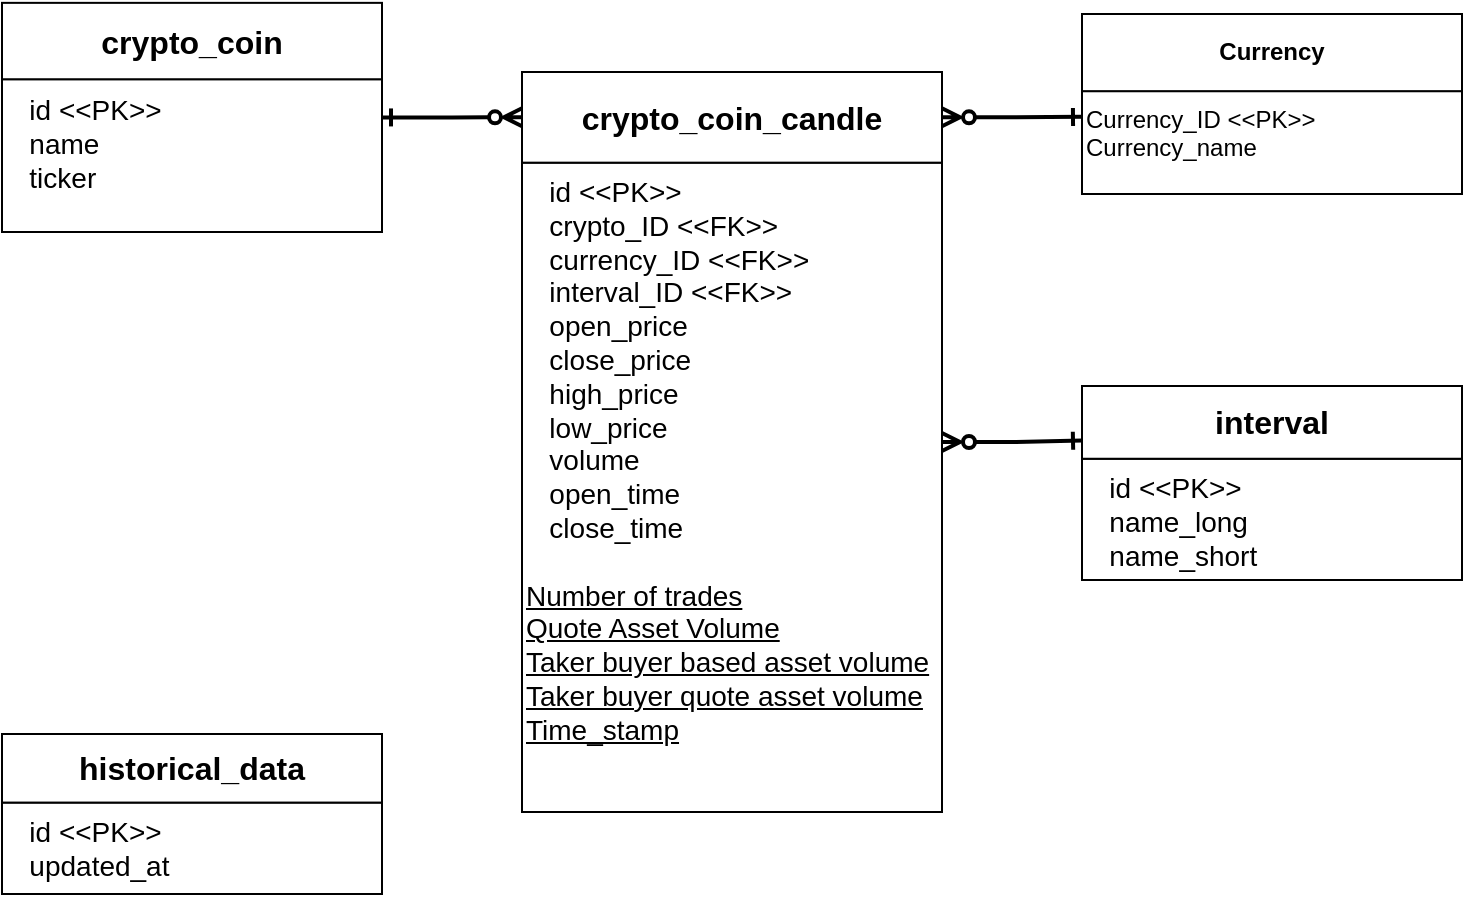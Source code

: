 <mxfile version="27.1.1" pages="4">
  <diagram name="DB" id="RP7NdtQAlVJzLvOLPgYq">
    <mxGraphModel dx="1126" dy="743" grid="1" gridSize="10" guides="1" tooltips="1" connect="1" arrows="1" fold="1" page="1" pageScale="1" pageWidth="850" pageHeight="1100" math="0" shadow="0">
      <root>
        <mxCell id="0" />
        <mxCell id="1" parent="0" />
        <mxCell id="9Vz1PJ25cp8Tzlcrsaui-2" value="" style="group;movable=1;resizable=1;rotatable=1;deletable=1;editable=1;locked=0;connectable=1;fontSize=14;" parent="1" vertex="1" connectable="0">
          <mxGeometry x="60" y="74.43" width="190" height="114.57" as="geometry" />
        </mxCell>
        <mxCell id="9Vz1PJ25cp8Tzlcrsaui-3" value="&lt;div&gt;&amp;nbsp; &amp;nbsp;id &amp;lt;&amp;lt;PK&amp;gt;&amp;gt;&lt;/div&gt;&lt;div&gt;&amp;nbsp; &amp;nbsp;name&lt;/div&gt;&lt;div&gt;&amp;nbsp; &amp;nbsp;ticker&lt;/div&gt;&lt;div&gt;&lt;br&gt;&lt;/div&gt;" style="whiteSpace=wrap;html=1;verticalAlign=top;align=left;movable=1;resizable=1;rotatable=1;deletable=1;editable=1;locked=0;connectable=1;fontSize=14;" parent="9Vz1PJ25cp8Tzlcrsaui-2" vertex="1">
          <mxGeometry y="38.19" width="190" height="76.38" as="geometry" />
        </mxCell>
        <mxCell id="9Vz1PJ25cp8Tzlcrsaui-4" value="&lt;span&gt;crypto_coin&lt;/span&gt;" style="rounded=0;whiteSpace=wrap;html=1;movable=1;resizable=1;rotatable=1;deletable=1;editable=1;locked=0;connectable=1;fontSize=16;fontStyle=1" parent="9Vz1PJ25cp8Tzlcrsaui-2" vertex="1">
          <mxGeometry width="190" height="38.19" as="geometry" />
        </mxCell>
        <mxCell id="9Vz1PJ25cp8Tzlcrsaui-5" style="edgeStyle=orthogonalEdgeStyle;rounded=0;orthogonalLoop=1;jettySize=auto;html=1;exitX=0.5;exitY=1;exitDx=0;exitDy=0;" parent="9Vz1PJ25cp8Tzlcrsaui-2" source="9Vz1PJ25cp8Tzlcrsaui-3" target="9Vz1PJ25cp8Tzlcrsaui-3" edge="1">
          <mxGeometry relative="1" as="geometry" />
        </mxCell>
        <mxCell id="9Vz1PJ25cp8Tzlcrsaui-6" value="" style="group;movable=1;resizable=1;rotatable=1;deletable=1;editable=1;locked=0;connectable=1;" parent="1" vertex="1" connectable="0">
          <mxGeometry x="600" y="80" width="190" height="90" as="geometry" />
        </mxCell>
        <mxCell id="9Vz1PJ25cp8Tzlcrsaui-7" value="&lt;div&gt;Currency_ID &amp;lt;&amp;lt;PK&amp;gt;&amp;gt;&lt;/div&gt;&lt;div&gt;Currency_name&lt;/div&gt;" style="whiteSpace=wrap;html=1;verticalAlign=top;align=left;movable=1;resizable=1;rotatable=1;deletable=1;editable=1;locked=0;connectable=1;" parent="9Vz1PJ25cp8Tzlcrsaui-6" vertex="1">
          <mxGeometry y="38.571" width="190" height="51.429" as="geometry" />
        </mxCell>
        <mxCell id="9Vz1PJ25cp8Tzlcrsaui-8" value="&lt;b&gt;Currency&lt;/b&gt;" style="rounded=0;whiteSpace=wrap;html=1;movable=1;resizable=1;rotatable=1;deletable=1;editable=1;locked=0;connectable=1;" parent="9Vz1PJ25cp8Tzlcrsaui-6" vertex="1">
          <mxGeometry width="190" height="38.571" as="geometry" />
        </mxCell>
        <mxCell id="9Vz1PJ25cp8Tzlcrsaui-9" style="edgeStyle=orthogonalEdgeStyle;rounded=0;orthogonalLoop=1;jettySize=auto;html=1;exitX=0.5;exitY=1;exitDx=0;exitDy=0;" parent="9Vz1PJ25cp8Tzlcrsaui-6" source="9Vz1PJ25cp8Tzlcrsaui-7" target="9Vz1PJ25cp8Tzlcrsaui-7" edge="1">
          <mxGeometry relative="1" as="geometry" />
        </mxCell>
        <mxCell id="9Vz1PJ25cp8Tzlcrsaui-26" style="edgeStyle=orthogonalEdgeStyle;rounded=0;orthogonalLoop=1;jettySize=auto;html=1;entryX=0;entryY=0.25;entryDx=0;entryDy=0;strokeWidth=2;startArrow=ERzeroToMany;startFill=0;endArrow=ERone;endFill=0;" parent="1" source="9Vz1PJ25cp8Tzlcrsaui-16" target="9Vz1PJ25cp8Tzlcrsaui-7" edge="1">
          <mxGeometry relative="1" as="geometry" />
        </mxCell>
        <mxCell id="9Vz1PJ25cp8Tzlcrsaui-14" value="" style="group;movable=1;resizable=1;rotatable=1;deletable=1;editable=1;locked=0;connectable=1;fontSize=15;" parent="1" vertex="1" connectable="0">
          <mxGeometry x="320" y="109" width="210" height="370" as="geometry" />
        </mxCell>
        <mxCell id="9Vz1PJ25cp8Tzlcrsaui-15" value="&lt;div&gt;&amp;nbsp; &amp;nbsp;id &amp;lt;&amp;lt;PK&amp;gt;&amp;gt;&lt;/div&gt;&lt;div&gt;&amp;nbsp; &amp;nbsp;crypto_ID &amp;lt;&amp;lt;FK&amp;gt;&amp;gt;&lt;/div&gt;&lt;div&gt;&amp;nbsp; &amp;nbsp;currency_ID &amp;lt;&amp;lt;FK&amp;gt;&amp;gt;&lt;/div&gt;&lt;div&gt;&lt;span style=&quot;background-color: transparent; color: light-dark(rgb(0, 0, 0), rgb(255, 255, 255));&quot;&gt;&amp;nbsp; &amp;nbsp;interval_ID &amp;lt;&amp;lt;FK&amp;gt;&amp;gt;&lt;/span&gt;&lt;/div&gt;&lt;div&gt;&amp;nbsp; &amp;nbsp;open_price&lt;/div&gt;&lt;div&gt;&amp;nbsp; &amp;nbsp;close_price&lt;/div&gt;&lt;div&gt;&amp;nbsp; &amp;nbsp;high_price&lt;/div&gt;&lt;div&gt;&amp;nbsp; &amp;nbsp;low_price&lt;/div&gt;&lt;div&gt;&amp;nbsp; &amp;nbsp;volume&lt;/div&gt;&lt;div&gt;&amp;nbsp; &amp;nbsp;open_time&lt;/div&gt;&lt;div&gt;&amp;nbsp; &amp;nbsp;close_time&lt;/div&gt;&lt;div&gt;&lt;u&gt;&lt;br&gt;&lt;/u&gt;&lt;/div&gt;&lt;div&gt;&lt;u&gt;Number of trades&lt;/u&gt;&lt;/div&gt;&lt;div&gt;&lt;u&gt;Quote Asset Volume&lt;/u&gt;&lt;/div&gt;&lt;div&gt;&lt;u&gt;Taker buyer based asset volume&lt;/u&gt;&lt;/div&gt;&lt;div&gt;&lt;u&gt;Taker buyer quote asset volume&lt;/u&gt;&lt;/div&gt;&lt;div&gt;&lt;div&gt;&lt;u&gt;Time_stamp&lt;/u&gt;&lt;/div&gt;&lt;/div&gt;&lt;div&gt;&lt;br&gt;&lt;/div&gt;" style="whiteSpace=wrap;html=1;verticalAlign=top;align=left;movable=1;resizable=1;rotatable=1;deletable=1;editable=1;locked=0;connectable=1;fontSize=14;" parent="9Vz1PJ25cp8Tzlcrsaui-14" vertex="1">
          <mxGeometry y="45.331" width="210" height="324.669" as="geometry" />
        </mxCell>
        <mxCell id="9Vz1PJ25cp8Tzlcrsaui-16" value="&lt;b&gt;crypto_coin_candle&lt;/b&gt;" style="rounded=0;whiteSpace=wrap;html=1;movable=1;resizable=1;rotatable=1;deletable=1;editable=1;locked=0;connectable=1;fontSize=16;" parent="9Vz1PJ25cp8Tzlcrsaui-14" vertex="1">
          <mxGeometry width="210" height="45.331" as="geometry" />
        </mxCell>
        <mxCell id="9Vz1PJ25cp8Tzlcrsaui-17" style="edgeStyle=orthogonalEdgeStyle;rounded=0;orthogonalLoop=1;jettySize=auto;html=1;exitX=0.5;exitY=1;exitDx=0;exitDy=0;" parent="9Vz1PJ25cp8Tzlcrsaui-14" source="9Vz1PJ25cp8Tzlcrsaui-15" target="9Vz1PJ25cp8Tzlcrsaui-15" edge="1">
          <mxGeometry relative="1" as="geometry" />
        </mxCell>
        <mxCell id="9Vz1PJ25cp8Tzlcrsaui-19" value="" style="group;movable=1;resizable=1;rotatable=1;deletable=1;editable=1;locked=0;connectable=1;" parent="1" vertex="1" connectable="0">
          <mxGeometry x="600" y="266" width="190" height="97" as="geometry" />
        </mxCell>
        <mxCell id="9Vz1PJ25cp8Tzlcrsaui-20" value="&lt;div&gt;&amp;nbsp; &amp;nbsp;id &amp;lt;&amp;lt;PK&amp;gt;&amp;gt;&lt;/div&gt;&lt;div&gt;&amp;nbsp; &amp;nbsp;name_long&lt;/div&gt;&lt;div&gt;&amp;nbsp; &amp;nbsp;name_short&lt;/div&gt;" style="whiteSpace=wrap;html=1;verticalAlign=top;align=left;movable=1;resizable=1;rotatable=1;deletable=1;editable=1;locked=0;connectable=1;fontSize=14;" parent="9Vz1PJ25cp8Tzlcrsaui-19" vertex="1">
          <mxGeometry y="36.375" width="190" height="60.625" as="geometry" />
        </mxCell>
        <mxCell id="9Vz1PJ25cp8Tzlcrsaui-21" value="&lt;b&gt;interval&lt;/b&gt;" style="rounded=0;whiteSpace=wrap;html=1;movable=1;resizable=1;rotatable=1;deletable=1;editable=1;locked=0;connectable=1;fontSize=16;" parent="9Vz1PJ25cp8Tzlcrsaui-19" vertex="1">
          <mxGeometry width="190" height="36.375" as="geometry" />
        </mxCell>
        <mxCell id="9Vz1PJ25cp8Tzlcrsaui-22" style="edgeStyle=orthogonalEdgeStyle;rounded=0;orthogonalLoop=1;jettySize=auto;html=1;exitX=0.5;exitY=1;exitDx=0;exitDy=0;" parent="9Vz1PJ25cp8Tzlcrsaui-19" source="9Vz1PJ25cp8Tzlcrsaui-20" target="9Vz1PJ25cp8Tzlcrsaui-20" edge="1">
          <mxGeometry relative="1" as="geometry" />
        </mxCell>
        <mxCell id="9Vz1PJ25cp8Tzlcrsaui-24" style="edgeStyle=orthogonalEdgeStyle;rounded=0;orthogonalLoop=1;jettySize=auto;html=1;endArrow=ERzeroToMany;endFill=0;startArrow=ERone;startFill=0;exitX=1;exitY=0.5;exitDx=0;exitDy=0;strokeWidth=2;" parent="1" source="9Vz1PJ25cp8Tzlcrsaui-2" target="9Vz1PJ25cp8Tzlcrsaui-16" edge="1">
          <mxGeometry relative="1" as="geometry">
            <mxPoint x="290" y="180" as="targetPoint" />
          </mxGeometry>
        </mxCell>
        <mxCell id="9Vz1PJ25cp8Tzlcrsaui-27" style="edgeStyle=orthogonalEdgeStyle;rounded=0;orthogonalLoop=1;jettySize=auto;html=1;entryX=0;entryY=0.75;entryDx=0;entryDy=0;exitX=1;exitY=0.5;exitDx=0;exitDy=0;endArrow=ERone;endFill=0;startArrow=ERzeroToMany;startFill=0;strokeWidth=2;" parent="1" source="9Vz1PJ25cp8Tzlcrsaui-14" target="9Vz1PJ25cp8Tzlcrsaui-21" edge="1">
          <mxGeometry relative="1" as="geometry" />
        </mxCell>
        <mxCell id="AAKEPCcfk7k66lpwhfkh-4" value="" style="group;movable=1;resizable=1;rotatable=1;deletable=1;editable=1;locked=0;connectable=1;" parent="1" vertex="1" connectable="0">
          <mxGeometry x="60" y="440" width="190" height="80" as="geometry" />
        </mxCell>
        <mxCell id="AAKEPCcfk7k66lpwhfkh-5" value="&lt;div&gt;&amp;nbsp; &amp;nbsp;id &amp;lt;&amp;lt;PK&amp;gt;&amp;gt;&lt;/div&gt;&lt;div&gt;&amp;nbsp; &amp;nbsp;updated_at&lt;/div&gt;" style="whiteSpace=wrap;html=1;verticalAlign=top;align=left;movable=1;resizable=1;rotatable=1;deletable=1;editable=1;locked=0;connectable=1;fontSize=14;" parent="AAKEPCcfk7k66lpwhfkh-4" vertex="1">
          <mxGeometry y="34.286" width="190" height="45.714" as="geometry" />
        </mxCell>
        <mxCell id="AAKEPCcfk7k66lpwhfkh-6" value="&lt;b&gt;historical_data&lt;/b&gt;" style="rounded=0;whiteSpace=wrap;html=1;movable=1;resizable=1;rotatable=1;deletable=1;editable=1;locked=0;connectable=1;fontSize=16;" parent="AAKEPCcfk7k66lpwhfkh-4" vertex="1">
          <mxGeometry width="190" height="34.286" as="geometry" />
        </mxCell>
        <mxCell id="AAKEPCcfk7k66lpwhfkh-7" style="edgeStyle=orthogonalEdgeStyle;rounded=0;orthogonalLoop=1;jettySize=auto;html=1;exitX=0.5;exitY=1;exitDx=0;exitDy=0;" parent="AAKEPCcfk7k66lpwhfkh-4" source="AAKEPCcfk7k66lpwhfkh-5" target="AAKEPCcfk7k66lpwhfkh-5" edge="1">
          <mxGeometry relative="1" as="geometry" />
        </mxCell>
      </root>
    </mxGraphModel>
  </diagram>
  <diagram name="Architecture" id="A9OtKfLHgQiF1C4PGYSF">
    <mxGraphModel dx="1126" dy="743" grid="1" gridSize="10" guides="1" tooltips="1" connect="1" arrows="1" fold="1" page="1" pageScale="1" pageWidth="850" pageHeight="1100" math="0" shadow="0">
      <root>
        <mxCell id="3EPOgjo273rAHZ_kySog-0" />
        <mxCell id="3EPOgjo273rAHZ_kySog-1" parent="3EPOgjo273rAHZ_kySog-0" />
        <mxCell id="cmCbDiRk4xD9UXszLm4Y-0" value="opa_api : opa_api" style="swimlane;fontSize=21;startSize=40;" vertex="1" parent="3EPOgjo273rAHZ_kySog-1">
          <mxGeometry x="40" y="40" width="270" height="140" as="geometry" />
        </mxCell>
        <mxCell id="cmCbDiRk4xD9UXszLm4Y-1" value="Port :&lt;span style=&quot;&quot;&gt; &lt;span style=&quot;&quot;&gt;&lt;font style=&quot;font-size: 26px;&quot;&gt;8088&lt;/font&gt;&lt;/span&gt;&lt;/span&gt;" style="text;html=1;align=center;verticalAlign=middle;resizable=0;points=[];autosize=1;strokeColor=none;fillColor=none;fontSize=19;fontStyle=1;flipH=1;labelBackgroundColor=#00FF00;" vertex="1" parent="cmCbDiRk4xD9UXszLm4Y-0">
          <mxGeometry x="70" y="60" width="130" height="40" as="geometry" />
        </mxCell>
        <mxCell id="cmCbDiRk4xD9UXszLm4Y-2" value="opa_db : opa_pg" style="swimlane;fontSize=21;startSize=40;" vertex="1" parent="3EPOgjo273rAHZ_kySog-1">
          <mxGeometry x="40" y="300" width="270" height="160" as="geometry" />
        </mxCell>
        <mxCell id="cmCbDiRk4xD9UXszLm4Y-3" value="Port : &lt;span style=&quot;font-size: 26px;&quot;&gt;5432&lt;/span&gt;" style="text;html=1;align=center;verticalAlign=middle;resizable=0;points=[];autosize=1;strokeColor=none;fillColor=none;fontSize=19;fontStyle=1;labelBackgroundColor=#00FF00;" vertex="1" parent="cmCbDiRk4xD9UXszLm4Y-2">
          <mxGeometry x="70" y="60" width="130" height="40" as="geometry" />
        </mxCell>
        <mxCell id="cmCbDiRk4xD9UXszLm4Y-4" value="pgadmin : opa_pgadmin" style="swimlane;fontSize=21;startSize=40;labelBackgroundColor=default;" vertex="1" parent="3EPOgjo273rAHZ_kySog-1">
          <mxGeometry x="40" y="570" width="270" height="130" as="geometry" />
        </mxCell>
        <mxCell id="cmCbDiRk4xD9UXszLm4Y-5" value="Port : &lt;font style=&quot;font-size: 26px;&quot;&gt;5050&lt;/font&gt;" style="text;html=1;align=center;verticalAlign=middle;resizable=0;points=[];autosize=1;strokeColor=none;fillColor=none;fontSize=19;fontStyle=1;labelBackgroundColor=#00FF00;" vertex="1" parent="cmCbDiRk4xD9UXszLm4Y-4">
          <mxGeometry x="55" y="60" width="130" height="40" as="geometry" />
        </mxCell>
        <mxCell id="cmCbDiRk4xD9UXszLm4Y-6" value="bionance : opa_data_loader" style="swimlane;fontSize=21;startSize=40;" vertex="1" parent="3EPOgjo273rAHZ_kySog-1">
          <mxGeometry x="520" y="568" width="310" height="132" as="geometry" />
        </mxCell>
        <mxCell id="cmCbDiRk4xD9UXszLm4Y-7" value="Script: get_historical_data.py" style="text;html=1;align=center;verticalAlign=middle;resizable=0;points=[];autosize=1;strokeColor=none;fillColor=none;fontSize=18;fontStyle=1" vertex="1" parent="cmCbDiRk4xD9UXszLm4Y-6">
          <mxGeometry x="30" y="62" width="250" height="40" as="geometry" />
        </mxCell>
        <mxCell id="cmCbDiRk4xD9UXszLm4Y-8" value="opa_streamlit : opa_streamlit" style="swimlane;fontSize=21;startSize=40;" vertex="1" parent="3EPOgjo273rAHZ_kySog-1">
          <mxGeometry x="510" y="40" width="320" height="140" as="geometry" />
        </mxCell>
        <mxCell id="cmCbDiRk4xD9UXszLm4Y-9" value="&lt;b&gt;Port : &lt;span style=&quot;&quot;&gt;&lt;font style=&quot;font-size: 26px;&quot;&gt;8090&lt;/font&gt;&lt;/span&gt;&lt;/b&gt;" style="text;html=1;align=center;verticalAlign=middle;resizable=0;points=[];autosize=1;strokeColor=none;fillColor=none;fontSize=19;labelBackgroundColor=#00FF00;" vertex="1" parent="cmCbDiRk4xD9UXszLm4Y-8">
          <mxGeometry x="90" y="60" width="140" height="40" as="geometry" />
        </mxCell>
        <mxCell id="cmCbDiRk4xD9UXszLm4Y-10" value="opa_ml : opa_ml" style="swimlane;fontSize=21;startSize=40;" vertex="1" parent="3EPOgjo273rAHZ_kySog-1">
          <mxGeometry x="520" y="300" width="310" height="160" as="geometry" />
        </mxCell>
        <mxCell id="cmCbDiRk4xD9UXszLm4Y-11" value="Scripts:&amp;nbsp;" style="text;html=1;align=center;verticalAlign=middle;resizable=0;points=[];autosize=1;strokeColor=none;fillColor=none;fontSize=18;fontStyle=1" vertex="1" parent="cmCbDiRk4xD9UXszLm4Y-10">
          <mxGeometry x="20" y="50" width="90" height="40" as="geometry" />
        </mxCell>
        <mxCell id="cmCbDiRk4xD9UXszLm4Y-12" value="- train_model.py&lt;div&gt;- predict_price.py&lt;/div&gt;" style="text;html=1;align=left;verticalAlign=middle;resizable=0;points=[];autosize=1;strokeColor=none;fillColor=none;fontSize=18;fontStyle=1" vertex="1" parent="cmCbDiRk4xD9UXszLm4Y-10">
          <mxGeometry x="80" y="80" width="160" height="60" as="geometry" />
        </mxCell>
        <mxCell id="cmCbDiRk4xD9UXszLm4Y-13" value="" style="endArrow=classic;startArrow=classic;html=1;rounded=0;exitX=1;exitY=0.5;exitDx=0;exitDy=0;jumpSize=18;strokeWidth=3;" edge="1" parent="3EPOgjo273rAHZ_kySog-1" source="cmCbDiRk4xD9UXszLm4Y-0" target="cmCbDiRk4xD9UXszLm4Y-8">
          <mxGeometry width="50" height="50" relative="1" as="geometry">
            <mxPoint x="430" y="220" as="sourcePoint" />
            <mxPoint x="480" y="170" as="targetPoint" />
          </mxGeometry>
        </mxCell>
        <mxCell id="cmCbDiRk4xD9UXszLm4Y-14" value="" style="endArrow=classic;startArrow=classic;html=1;rounded=0;exitX=0.5;exitY=1;exitDx=0;exitDy=0;jumpSize=18;strokeWidth=3;entryX=0.5;entryY=0;entryDx=0;entryDy=0;" edge="1" parent="3EPOgjo273rAHZ_kySog-1" source="cmCbDiRk4xD9UXszLm4Y-0" target="cmCbDiRk4xD9UXszLm4Y-2">
          <mxGeometry width="50" height="50" relative="1" as="geometry">
            <mxPoint x="320" y="250" as="sourcePoint" />
            <mxPoint x="560" y="250" as="targetPoint" />
          </mxGeometry>
        </mxCell>
        <mxCell id="cmCbDiRk4xD9UXszLm4Y-15" value="" style="endArrow=classic;startArrow=classic;html=1;rounded=0;exitX=0.5;exitY=1;exitDx=0;exitDy=0;jumpSize=18;strokeWidth=3;entryX=0.5;entryY=0;entryDx=0;entryDy=0;" edge="1" parent="3EPOgjo273rAHZ_kySog-1" source="cmCbDiRk4xD9UXszLm4Y-2" target="cmCbDiRk4xD9UXszLm4Y-4">
          <mxGeometry width="50" height="50" relative="1" as="geometry">
            <mxPoint x="390" y="460" as="sourcePoint" />
            <mxPoint x="390" y="580" as="targetPoint" />
          </mxGeometry>
        </mxCell>
        <mxCell id="cmCbDiRk4xD9UXszLm4Y-16" value="" style="endArrow=classic;startArrow=classic;html=1;rounded=0;exitX=1;exitY=1;exitDx=0;exitDy=0;jumpSize=18;strokeWidth=3;entryX=0;entryY=0.5;entryDx=0;entryDy=0;" edge="1" parent="3EPOgjo273rAHZ_kySog-1" source="cmCbDiRk4xD9UXszLm4Y-2" target="cmCbDiRk4xD9UXszLm4Y-6">
          <mxGeometry width="50" height="50" relative="1" as="geometry">
            <mxPoint x="460" y="480" as="sourcePoint" />
            <mxPoint x="460" y="600" as="targetPoint" />
          </mxGeometry>
        </mxCell>
        <mxCell id="cmCbDiRk4xD9UXszLm4Y-17" value="" style="endArrow=classic;startArrow=classic;html=1;rounded=0;exitX=1;exitY=1;exitDx=0;exitDy=0;jumpSize=18;strokeWidth=3;" edge="1" parent="3EPOgjo273rAHZ_kySog-1" source="cmCbDiRk4xD9UXszLm4Y-0" target="cmCbDiRk4xD9UXszLm4Y-18">
          <mxGeometry width="50" height="50" relative="1" as="geometry">
            <mxPoint x="340" y="200" as="sourcePoint" />
            <mxPoint x="590" y="374" as="targetPoint" />
          </mxGeometry>
        </mxCell>
        <mxCell id="cmCbDiRk4xD9UXszLm4Y-18" value="Shared volume&lt;div&gt;(ML models)&lt;/div&gt;" style="shape=cylinder3;whiteSpace=wrap;html=1;boundedLbl=1;backgroundOutline=1;size=15;fontSize=16;fontStyle=1" vertex="1" parent="3EPOgjo273rAHZ_kySog-1">
          <mxGeometry x="340" y="230" width="140" height="100" as="geometry" />
        </mxCell>
        <mxCell id="cmCbDiRk4xD9UXszLm4Y-19" value="" style="endArrow=classic;startArrow=classic;html=1;rounded=0;exitX=1;exitY=0;exitDx=0;exitDy=90;jumpSize=18;strokeWidth=3;exitPerimeter=0;entryX=0;entryY=0.5;entryDx=0;entryDy=0;" edge="1" parent="3EPOgjo273rAHZ_kySog-1" source="cmCbDiRk4xD9UXszLm4Y-18" target="cmCbDiRk4xD9UXszLm4Y-10">
          <mxGeometry width="50" height="50" relative="1" as="geometry">
            <mxPoint x="370" y="400" as="sourcePoint" />
            <mxPoint x="442" y="460" as="targetPoint" />
          </mxGeometry>
        </mxCell>
      </root>
    </mxGraphModel>
  </diagram>
  <diagram name="Data-loader" id="o_2800NTts27wziiKpCa">
    <mxGraphModel dx="1126" dy="743" grid="1" gridSize="10" guides="1" tooltips="1" connect="1" arrows="1" fold="1" page="1" pageScale="1" pageWidth="850" pageHeight="1100" math="0" shadow="0">
      <root>
        <mxCell id="ukvu9UADnZxWEPt5N5TB-0" />
        <mxCell id="ukvu9UADnZxWEPt5N5TB-1" parent="ukvu9UADnZxWEPt5N5TB-0" />
        <mxCell id="Lph_0D2ldrnoInGHADHT-0" value="&lt;font style=&quot;font-size: 16px;&quot;&gt;&lt;b&gt;Class: retrieval_handler&lt;/b&gt;&lt;/font&gt;" style="swimlane;childLayout=stackLayout;horizontal=1;startSize=50;horizontalStack=0;rounded=1;fontSize=14;fontStyle=0;strokeWidth=2;resizeParent=0;resizeLast=1;shadow=0;dashed=0;align=center;arcSize=4;whiteSpace=wrap;html=1;" vertex="1" parent="ukvu9UADnZxWEPt5N5TB-1">
          <mxGeometry x="60" y="240" width="220" height="160" as="geometry" />
        </mxCell>
        <mxCell id="Lph_0D2ldrnoInGHADHT-1" value="&lt;font style=&quot;font-size: 17px;&quot;&gt;&lt;b&gt;Methods:&lt;/b&gt;&lt;/font&gt;&lt;div&gt;&lt;font style=&quot;font-size: 17px;&quot;&gt;&lt;b&gt;&lt;br&gt;&amp;nbsp;+ hist_update(...)&lt;/b&gt;&lt;/font&gt;&lt;div&gt;&lt;font style=&quot;font-size: 17px;&quot;&gt;&lt;b&gt;&amp;nbsp;+ db_update(...)&lt;/b&gt;&lt;/font&gt;&lt;/div&gt;&lt;/div&gt;" style="align=left;strokeColor=none;fillColor=none;spacingLeft=4;spacingRight=4;fontSize=12;verticalAlign=top;resizable=0;rotatable=0;part=1;html=1;whiteSpace=wrap;" vertex="1" parent="Lph_0D2ldrnoInGHADHT-0">
          <mxGeometry y="50" width="220" height="110" as="geometry" />
        </mxCell>
        <mxCell id="Lph_0D2ldrnoInGHADHT-4" value="Get historical data&amp;nbsp;&lt;div&gt;from Bionance (API)&lt;/div&gt;" style="ellipse;whiteSpace=wrap;html=1;fontSize=16;" vertex="1" parent="ukvu9UADnZxWEPt5N5TB-1">
          <mxGeometry x="480" y="310" width="210" height="80" as="geometry" />
        </mxCell>
        <mxCell id="Lph_0D2ldrnoInGHADHT-6" value="Input parameters:&lt;blockquote style=&quot;margin: 0 0 0 40px; border: none; padding: 0px;&quot;&gt;&lt;div&gt;- period start date&lt;/div&gt;&lt;div&gt;&lt;div&gt;- period end date&lt;/div&gt;&lt;/div&gt;&lt;div&gt;&lt;div&gt;- ticker (ex. BTCUSDT)&lt;/div&gt;&lt;/div&gt;&lt;div&gt;&lt;div&gt;- interval type (1w, 1d, 1h)&lt;/div&gt;&lt;/div&gt;&lt;/blockquote&gt;" style="shape=note;whiteSpace=wrap;html=1;backgroundOutline=1;darkOpacity=0.05;align=left;fontSize=14;" vertex="1" parent="ukvu9UADnZxWEPt5N5TB-1">
          <mxGeometry x="350" y="140" width="210" height="110" as="geometry" />
        </mxCell>
        <mxCell id="Lph_0D2ldrnoInGHADHT-7" value="Store the data in the &lt;b&gt;&lt;font style=&quot;font-size: 18px;&quot;&gt;crypto_coin_candle&lt;/font&gt;&amp;nbsp;&lt;/b&gt;&lt;div&gt;table&lt;/div&gt;" style="ellipse;whiteSpace=wrap;html=1;fontSize=16;" vertex="1" parent="ukvu9UADnZxWEPt5N5TB-1">
          <mxGeometry x="480" y="440" width="210" height="80" as="geometry" />
        </mxCell>
        <mxCell id="Lph_0D2ldrnoInGHADHT-8" value="update the&amp;nbsp;&lt;div&gt;&lt;b&gt;&lt;font style=&quot;font-size: 18px;&quot;&gt;historical_data&lt;/font&gt;&amp;nbsp;&lt;/b&gt;&lt;div&gt;table&lt;/div&gt;&lt;/div&gt;" style="ellipse;whiteSpace=wrap;html=1;fontSize=16;" vertex="1" parent="ukvu9UADnZxWEPt5N5TB-1">
          <mxGeometry x="480" y="572" width="210" height="80" as="geometry" />
        </mxCell>
        <mxCell id="Lph_0D2ldrnoInGHADHT-9" value="" style="endArrow=classic;html=1;rounded=0;exitX=0.5;exitY=1;exitDx=0;exitDy=0;entryX=0.5;entryY=0;entryDx=0;entryDy=0;strokeWidth=3;" edge="1" parent="ukvu9UADnZxWEPt5N5TB-1" target="Lph_0D2ldrnoInGHADHT-4">
          <mxGeometry width="50" height="50" relative="1" as="geometry">
            <mxPoint x="585" y="210" as="sourcePoint" />
            <mxPoint x="450" y="360" as="targetPoint" />
          </mxGeometry>
        </mxCell>
        <mxCell id="Lph_0D2ldrnoInGHADHT-11" value="" style="endArrow=classic;html=1;rounded=0;exitX=0.5;exitY=1;exitDx=0;exitDy=0;entryX=0.5;entryY=0;entryDx=0;entryDy=0;strokeWidth=3;" edge="1" parent="ukvu9UADnZxWEPt5N5TB-1" source="Lph_0D2ldrnoInGHADHT-4" target="Lph_0D2ldrnoInGHADHT-7">
          <mxGeometry width="50" height="50" relative="1" as="geometry">
            <mxPoint x="740" y="380" as="sourcePoint" />
            <mxPoint x="740" y="480" as="targetPoint" />
          </mxGeometry>
        </mxCell>
        <mxCell id="Lph_0D2ldrnoInGHADHT-12" value="" style="endArrow=classic;html=1;rounded=0;strokeWidth=3;" edge="1" parent="ukvu9UADnZxWEPt5N5TB-1" source="Lph_0D2ldrnoInGHADHT-7" target="Lph_0D2ldrnoInGHADHT-8">
          <mxGeometry width="50" height="50" relative="1" as="geometry">
            <mxPoint x="740" y="530" as="sourcePoint" />
            <mxPoint x="740" y="630" as="targetPoint" />
          </mxGeometry>
        </mxCell>
        <mxCell id="Lph_0D2ldrnoInGHADHT-13" value="&lt;u&gt;get_historical_data.py&lt;/u&gt;&lt;div&gt;implementation&lt;/div&gt;" style="rounded=1;whiteSpace=wrap;html=1;fontSize=19;fontStyle=1" vertex="1" parent="ukvu9UADnZxWEPt5N5TB-1">
          <mxGeometry x="350" y="60" width="400" height="60" as="geometry" />
        </mxCell>
        <mxCell id="_BSmPWIyiIlgjTqCWATF-0" value="" style="ellipse;whiteSpace=wrap;html=1;aspect=fixed;" vertex="1" parent="ukvu9UADnZxWEPt5N5TB-1">
          <mxGeometry x="570" y="180" width="30" height="30" as="geometry" />
        </mxCell>
        <mxCell id="_BSmPWIyiIlgjTqCWATF-1" value="" style="ellipse;whiteSpace=wrap;html=1;aspect=fixed;" vertex="1" parent="ukvu9UADnZxWEPt5N5TB-1">
          <mxGeometry x="575" y="185" width="20" height="20" as="geometry" />
        </mxCell>
        <mxCell id="6kskZnyYJhheEBPawogo-0" value="" style="ellipse;whiteSpace=wrap;html=1;aspect=fixed;fillStyle=solid;fillColor=#000000;" vertex="1" parent="ukvu9UADnZxWEPt5N5TB-1">
          <mxGeometry x="570" y="693" width="30" height="30" as="geometry" />
        </mxCell>
        <mxCell id="6kskZnyYJhheEBPawogo-1" value="" style="ellipse;whiteSpace=wrap;html=1;aspect=fixed;fillStyle=solid;" vertex="1" parent="ukvu9UADnZxWEPt5N5TB-1">
          <mxGeometry x="575" y="698" width="20" height="20" as="geometry" />
        </mxCell>
        <mxCell id="6kskZnyYJhheEBPawogo-5" value="" style="endArrow=classic;html=1;rounded=0;strokeWidth=3;" edge="1" parent="ukvu9UADnZxWEPt5N5TB-1" source="Lph_0D2ldrnoInGHADHT-8" target="6kskZnyYJhheEBPawogo-0">
          <mxGeometry width="50" height="50" relative="1" as="geometry">
            <mxPoint x="380" y="600" as="sourcePoint" />
            <mxPoint x="380" y="652" as="targetPoint" />
          </mxGeometry>
        </mxCell>
      </root>
    </mxGraphModel>
  </diagram>
  <diagram name="ML" id="s9-Y4WS-S0-9ySMufO0Z">
    <mxGraphModel dx="1072" dy="708" grid="1" gridSize="10" guides="1" tooltips="1" connect="1" arrows="1" fold="1" page="1" pageScale="1" pageWidth="850" pageHeight="1100" math="0" shadow="0">
      <root>
        <mxCell id="79xmuPE9GLtPfvTSh1yS-0" />
        <mxCell id="79xmuPE9GLtPfvTSh1yS-1" parent="79xmuPE9GLtPfvTSh1yS-0" />
        <mxCell id="1kEcL6gXghjxmptTa5Ty-2" value="" style="ellipse;whiteSpace=wrap;html=1;aspect=fixed;" vertex="1" parent="79xmuPE9GLtPfvTSh1yS-1">
          <mxGeometry x="570" y="237" width="30" height="30" as="geometry" />
        </mxCell>
        <mxCell id="79xmuPE9GLtPfvTSh1yS-5" value="" style="ellipse;whiteSpace=wrap;html=1;aspect=fixed;" vertex="1" parent="79xmuPE9GLtPfvTSh1yS-1">
          <mxGeometry x="575" y="242" width="20" height="20" as="geometry" />
        </mxCell>
        <mxCell id="79xmuPE9GLtPfvTSh1yS-7" value="Load:&lt;div&gt;- model and scaler&lt;/div&gt;" style="ellipse;whiteSpace=wrap;html=1;fontSize=16;" vertex="1" parent="79xmuPE9GLtPfvTSh1yS-1">
          <mxGeometry x="480" y="304" width="210" height="80" as="geometry" />
        </mxCell>
        <mxCell id="79xmuPE9GLtPfvTSh1yS-9" value="" style="endArrow=classic;html=1;rounded=0;strokeWidth=3;exitX=0.5;exitY=1;exitDx=0;exitDy=0;" edge="1" parent="79xmuPE9GLtPfvTSh1yS-1" source="1kEcL6gXghjxmptTa5Ty-2" target="79xmuPE9GLtPfvTSh1yS-7">
          <mxGeometry width="50" height="50" relative="1" as="geometry">
            <mxPoint x="585" y="280" as="sourcePoint" />
            <mxPoint x="585" y="310" as="targetPoint" />
          </mxGeometry>
        </mxCell>
        <mxCell id="79xmuPE9GLtPfvTSh1yS-11" value="" style="endArrow=classic;html=1;rounded=0;strokeWidth=3;" edge="1" parent="79xmuPE9GLtPfvTSh1yS-1" source="79xmuPE9GLtPfvTSh1yS-7" target="1kEcL6gXghjxmptTa5Ty-0">
          <mxGeometry width="50" height="50" relative="1" as="geometry">
            <mxPoint x="740" y="394" as="sourcePoint" />
            <mxPoint x="585" y="436" as="targetPoint" />
          </mxGeometry>
        </mxCell>
        <mxCell id="79xmuPE9GLtPfvTSh1yS-12" value="&lt;div&gt;&lt;u&gt;predict_price.py&lt;/u&gt;&lt;/div&gt;&lt;u&gt;&lt;div&gt;&lt;u style=&quot;background-color: transparent; color: light-dark(rgb(0, 0, 0), rgb(255, 255, 255));&quot;&gt;&lt;span style=&quot;font-weight: normal;&quot;&gt;&lt;font style=&quot;font-size: 16px;&quot;&gt;(Prediction)&lt;/font&gt;&lt;/span&gt;&lt;/u&gt;&lt;/div&gt;&lt;/u&gt;" style="rounded=1;whiteSpace=wrap;html=1;fontSize=19;fontStyle=1" vertex="1" parent="79xmuPE9GLtPfvTSh1yS-1">
          <mxGeometry x="500" y="160" width="170" height="70" as="geometry" />
        </mxCell>
        <mxCell id="1kEcL6gXghjxmptTa5Ty-0" value="fetch recent data&lt;div&gt;(last 60 points)&lt;/div&gt;" style="ellipse;whiteSpace=wrap;html=1;fontSize=16;" vertex="1" parent="79xmuPE9GLtPfvTSh1yS-1">
          <mxGeometry x="480" y="434" width="210" height="80" as="geometry" />
        </mxCell>
        <mxCell id="1kEcL6gXghjxmptTa5Ty-3" value="" style="ellipse;whiteSpace=wrap;html=1;aspect=fixed;fillStyle=solid;fillColor=#000000;" vertex="1" parent="79xmuPE9GLtPfvTSh1yS-1">
          <mxGeometry x="570" y="682" width="30" height="30" as="geometry" />
        </mxCell>
        <mxCell id="1kEcL6gXghjxmptTa5Ty-4" value="" style="ellipse;whiteSpace=wrap;html=1;aspect=fixed;fillStyle=solid;" vertex="1" parent="79xmuPE9GLtPfvTSh1yS-1">
          <mxGeometry x="575" y="687" width="20" height="20" as="geometry" />
        </mxCell>
        <mxCell id="1kEcL6gXghjxmptTa5Ty-5" value="" style="endArrow=classic;html=1;rounded=0;strokeWidth=3;" edge="1" parent="79xmuPE9GLtPfvTSh1yS-1" source="1kEcL6gXghjxmptTa5Ty-6" target="1kEcL6gXghjxmptTa5Ty-3">
          <mxGeometry width="50" height="50" relative="1" as="geometry">
            <mxPoint x="585" y="664" as="sourcePoint" />
            <mxPoint x="585" y="691" as="targetPoint" />
          </mxGeometry>
        </mxCell>
        <mxCell id="1kEcL6gXghjxmptTa5Ty-6" value="model.predict(...)&lt;div&gt;scaler.invers_transform(...)&lt;/div&gt;" style="ellipse;whiteSpace=wrap;html=1;fontSize=16;" vertex="1" parent="79xmuPE9GLtPfvTSh1yS-1">
          <mxGeometry x="465" y="561" width="240" height="80" as="geometry" />
        </mxCell>
        <mxCell id="1kEcL6gXghjxmptTa5Ty-7" value="" style="endArrow=classic;html=1;rounded=0;strokeWidth=3;" edge="1" parent="79xmuPE9GLtPfvTSh1yS-1" source="1kEcL6gXghjxmptTa5Ty-0" target="1kEcL6gXghjxmptTa5Ty-6">
          <mxGeometry width="50" height="50" relative="1" as="geometry">
            <mxPoint x="440" y="541" as="sourcePoint" />
            <mxPoint x="440" y="592" as="targetPoint" />
          </mxGeometry>
        </mxCell>
        <mxCell id="1kEcL6gXghjxmptTa5Ty-8" value="" style="ellipse;whiteSpace=wrap;html=1;aspect=fixed;" vertex="1" parent="79xmuPE9GLtPfvTSh1yS-1">
          <mxGeometry x="240" y="237" width="30" height="30" as="geometry" />
        </mxCell>
        <mxCell id="1kEcL6gXghjxmptTa5Ty-9" value="" style="ellipse;whiteSpace=wrap;html=1;aspect=fixed;" vertex="1" parent="79xmuPE9GLtPfvTSh1yS-1">
          <mxGeometry x="245" y="242" width="20" height="20" as="geometry" />
        </mxCell>
        <mxCell id="1kEcL6gXghjxmptTa5Ty-10" value="" style="endArrow=classic;html=1;rounded=0;strokeWidth=3;exitX=0.5;exitY=1;exitDx=0;exitDy=0;" edge="1" parent="79xmuPE9GLtPfvTSh1yS-1" source="1kEcL6gXghjxmptTa5Ty-8" target="1kEcL6gXghjxmptTa5Ty-12">
          <mxGeometry width="50" height="50" relative="1" as="geometry">
            <mxPoint x="255" y="280" as="sourcePoint" />
            <mxPoint x="255" y="310" as="targetPoint" />
          </mxGeometry>
        </mxCell>
        <mxCell id="1kEcL6gXghjxmptTa5Ty-11" value="&lt;div&gt;&lt;u&gt;train_model.py&lt;/u&gt;&lt;/div&gt;&lt;u&gt;&lt;div&gt;&lt;u style=&quot;background-color: transparent; color: light-dark(rgb(0, 0, 0), rgb(255, 255, 255));&quot;&gt;&lt;span style=&quot;font-weight: normal;&quot;&gt;&lt;font style=&quot;font-size: 16px;&quot;&gt;(Training)&lt;/font&gt;&lt;/span&gt;&lt;/u&gt;&lt;/div&gt;&lt;/u&gt;" style="rounded=1;whiteSpace=wrap;html=1;fontSize=19;fontStyle=1" vertex="1" parent="79xmuPE9GLtPfvTSh1yS-1">
          <mxGeometry x="170" y="160" width="170" height="70" as="geometry" />
        </mxCell>
        <mxCell id="1kEcL6gXghjxmptTa5Ty-12" value="Get historical data&amp;nbsp;&lt;div&gt;(API)&lt;/div&gt;" style="ellipse;whiteSpace=wrap;html=1;fontSize=16;" vertex="1" parent="79xmuPE9GLtPfvTSh1yS-1">
          <mxGeometry x="150" y="310" width="210" height="80" as="geometry" />
        </mxCell>
        <mxCell id="1kEcL6gXghjxmptTa5Ty-13" value="Prepare data,&amp;nbsp;&lt;div&gt;reshape for LSTM,&amp;nbsp;&lt;/div&gt;&lt;div&gt;training and test data&lt;/div&gt;" style="ellipse;whiteSpace=wrap;html=1;fontSize=16;" vertex="1" parent="79xmuPE9GLtPfvTSh1yS-1">
          <mxGeometry x="150" y="440" width="210" height="90" as="geometry" />
        </mxCell>
        <mxCell id="1kEcL6gXghjxmptTa5Ty-14" value="" style="endArrow=classic;html=1;rounded=0;strokeWidth=3;" edge="1" parent="79xmuPE9GLtPfvTSh1yS-1" source="1kEcL6gXghjxmptTa5Ty-12" target="1kEcL6gXghjxmptTa5Ty-13">
          <mxGeometry width="50" height="50" relative="1" as="geometry">
            <mxPoint x="420" y="410" as="sourcePoint" />
            <mxPoint x="420" y="460" as="targetPoint" />
          </mxGeometry>
        </mxCell>
        <mxCell id="1kEcL6gXghjxmptTa5Ty-15" value="Build the model&lt;div&gt;LSTM&lt;/div&gt;" style="ellipse;whiteSpace=wrap;html=1;fontSize=16;" vertex="1" parent="79xmuPE9GLtPfvTSh1yS-1">
          <mxGeometry x="150" y="572" width="210" height="80" as="geometry" />
        </mxCell>
        <mxCell id="1kEcL6gXghjxmptTa5Ty-16" value="model.fit(...)" style="ellipse;whiteSpace=wrap;html=1;fontSize=16;" vertex="1" parent="79xmuPE9GLtPfvTSh1yS-1">
          <mxGeometry x="145" y="698" width="220" height="80" as="geometry" />
        </mxCell>
        <mxCell id="1kEcL6gXghjxmptTa5Ty-17" value="" style="endArrow=classic;html=1;rounded=0;strokeWidth=3;" edge="1" parent="79xmuPE9GLtPfvTSh1yS-1" source="1kEcL6gXghjxmptTa5Ty-13" target="1kEcL6gXghjxmptTa5Ty-15">
          <mxGeometry width="50" height="50" relative="1" as="geometry">
            <mxPoint x="359.44" y="540" as="sourcePoint" />
            <mxPoint x="359.44" y="592" as="targetPoint" />
          </mxGeometry>
        </mxCell>
        <mxCell id="1kEcL6gXghjxmptTa5Ty-18" value="" style="endArrow=classic;html=1;rounded=0;strokeWidth=3;" edge="1" parent="79xmuPE9GLtPfvTSh1yS-1" source="1kEcL6gXghjxmptTa5Ty-15" target="1kEcL6gXghjxmptTa5Ty-16">
          <mxGeometry width="50" height="50" relative="1" as="geometry">
            <mxPoint x="425" y="572" as="sourcePoint" />
            <mxPoint x="425" y="624" as="targetPoint" />
          </mxGeometry>
        </mxCell>
        <mxCell id="1kEcL6gXghjxmptTa5Ty-21" value="" style="endArrow=classic;html=1;rounded=0;strokeWidth=3;" edge="1" parent="79xmuPE9GLtPfvTSh1yS-1" source="1kEcL6gXghjxmptTa5Ty-16" target="1kEcL6gXghjxmptTa5Ty-22">
          <mxGeometry width="50" height="50" relative="1" as="geometry">
            <mxPoint x="400" y="779" as="sourcePoint" />
            <mxPoint x="253.175" y="830.001" as="targetPoint" />
          </mxGeometry>
        </mxCell>
        <mxCell id="1kEcL6gXghjxmptTa5Ty-22" value="Save:&lt;div&gt;- model and scaler&lt;/div&gt;" style="ellipse;whiteSpace=wrap;html=1;fontSize=16;" vertex="1" parent="79xmuPE9GLtPfvTSh1yS-1">
          <mxGeometry x="145" y="830" width="220" height="80" as="geometry" />
        </mxCell>
        <mxCell id="1kEcL6gXghjxmptTa5Ty-23" value="" style="ellipse;whiteSpace=wrap;html=1;aspect=fixed;fillStyle=solid;fillColor=#000000;" vertex="1" parent="79xmuPE9GLtPfvTSh1yS-1">
          <mxGeometry x="240" y="951" width="30" height="30" as="geometry" />
        </mxCell>
        <mxCell id="1kEcL6gXghjxmptTa5Ty-24" value="" style="ellipse;whiteSpace=wrap;html=1;aspect=fixed;fillStyle=solid;" vertex="1" parent="79xmuPE9GLtPfvTSh1yS-1">
          <mxGeometry x="245" y="956" width="20" height="20" as="geometry" />
        </mxCell>
        <mxCell id="1kEcL6gXghjxmptTa5Ty-25" value="" style="endArrow=classic;html=1;rounded=0;strokeWidth=3;" edge="1" parent="79xmuPE9GLtPfvTSh1yS-1" source="1kEcL6gXghjxmptTa5Ty-22" target="1kEcL6gXghjxmptTa5Ty-23">
          <mxGeometry width="50" height="50" relative="1" as="geometry">
            <mxPoint x="450" y="970" as="sourcePoint" />
            <mxPoint x="255" y="950" as="targetPoint" />
          </mxGeometry>
        </mxCell>
      </root>
    </mxGraphModel>
  </diagram>
</mxfile>
